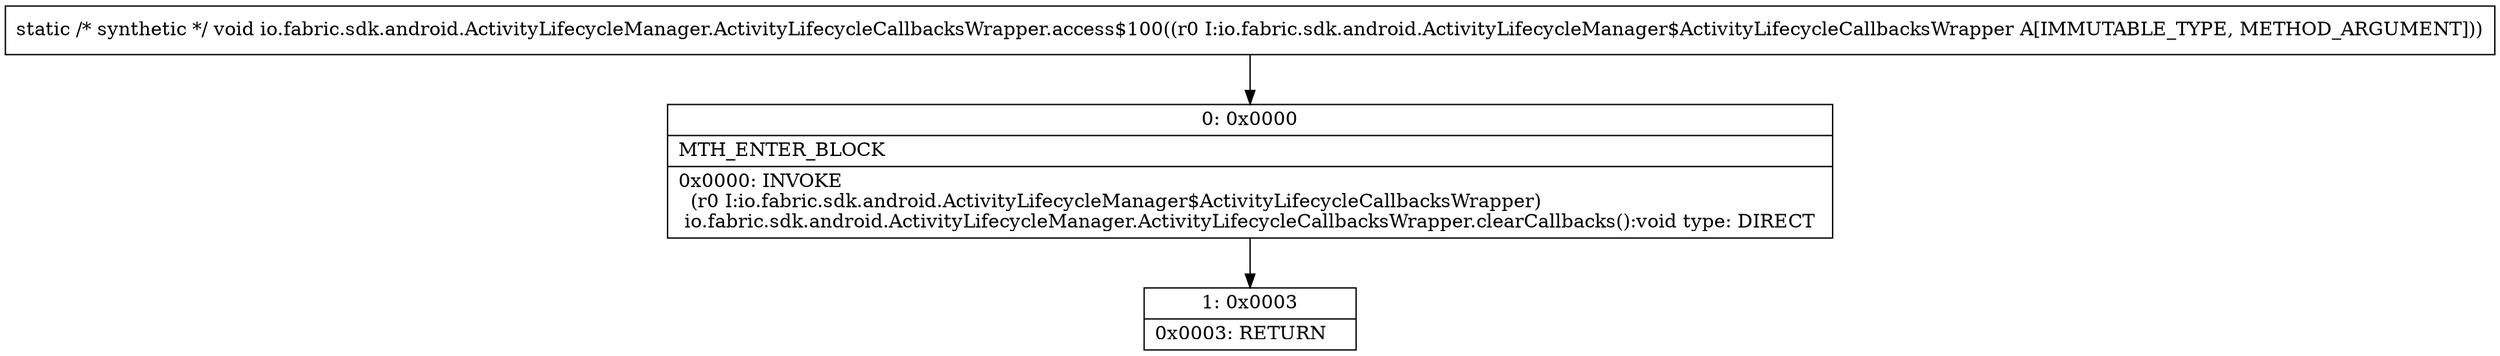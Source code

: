 digraph "CFG forio.fabric.sdk.android.ActivityLifecycleManager.ActivityLifecycleCallbacksWrapper.access$100(Lio\/fabric\/sdk\/android\/ActivityLifecycleManager$ActivityLifecycleCallbacksWrapper;)V" {
Node_0 [shape=record,label="{0\:\ 0x0000|MTH_ENTER_BLOCK\l|0x0000: INVOKE  \l  (r0 I:io.fabric.sdk.android.ActivityLifecycleManager$ActivityLifecycleCallbacksWrapper)\l io.fabric.sdk.android.ActivityLifecycleManager.ActivityLifecycleCallbacksWrapper.clearCallbacks():void type: DIRECT \l}"];
Node_1 [shape=record,label="{1\:\ 0x0003|0x0003: RETURN   \l}"];
MethodNode[shape=record,label="{static \/* synthetic *\/ void io.fabric.sdk.android.ActivityLifecycleManager.ActivityLifecycleCallbacksWrapper.access$100((r0 I:io.fabric.sdk.android.ActivityLifecycleManager$ActivityLifecycleCallbacksWrapper A[IMMUTABLE_TYPE, METHOD_ARGUMENT])) }"];
MethodNode -> Node_0;
Node_0 -> Node_1;
}

